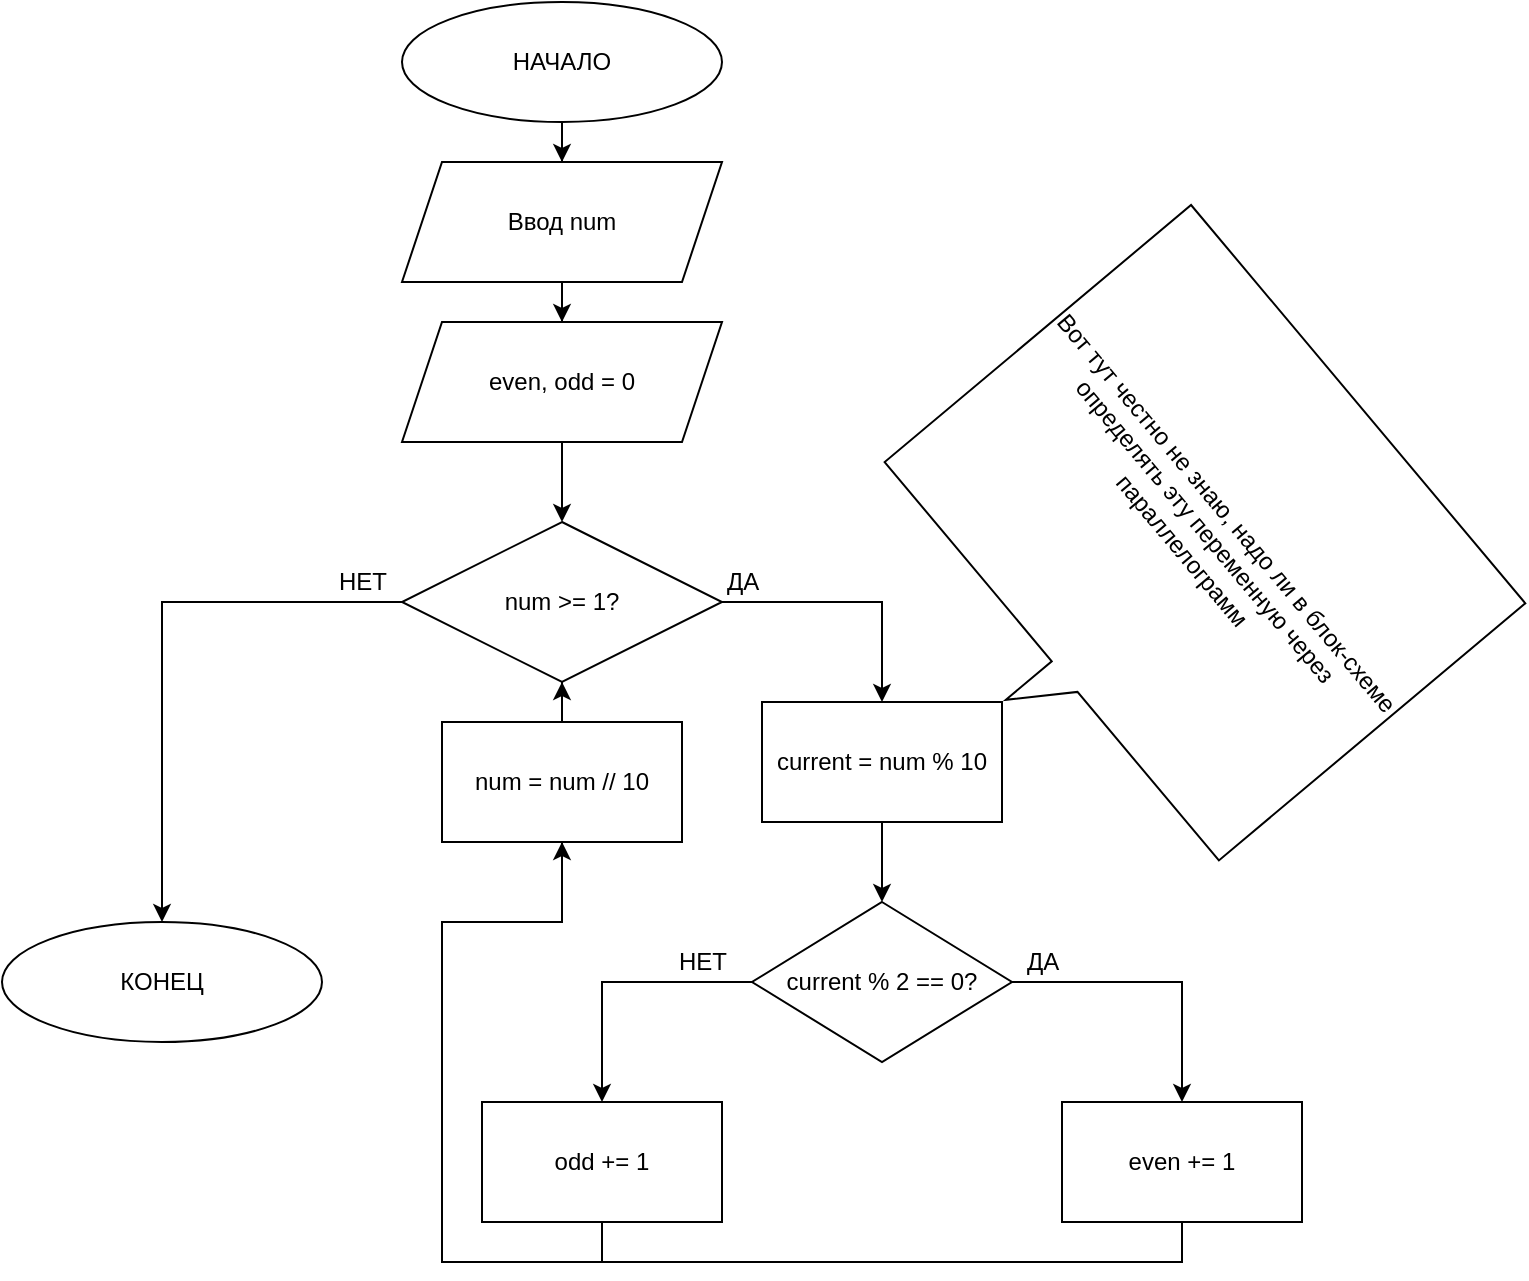 <mxfile version="14.6.6" type="github">
  <diagram id="fA6KEBX4gj32vOtzz922" name="Page-1">
    <mxGraphModel dx="1972" dy="638" grid="1" gridSize="10" guides="1" tooltips="1" connect="1" arrows="1" fold="1" page="1" pageScale="1" pageWidth="827" pageHeight="1169" math="0" shadow="0">
      <root>
        <mxCell id="0" />
        <mxCell id="1" parent="0" />
        <mxCell id="IV8FgZpogzXeF1_ALtwM-11" value="" style="edgeStyle=orthogonalEdgeStyle;rounded=0;orthogonalLoop=1;jettySize=auto;html=1;" edge="1" parent="1" source="IV8FgZpogzXeF1_ALtwM-1" target="IV8FgZpogzXeF1_ALtwM-3">
          <mxGeometry relative="1" as="geometry" />
        </mxCell>
        <mxCell id="IV8FgZpogzXeF1_ALtwM-1" value="НАЧАЛО" style="ellipse;whiteSpace=wrap;html=1;" vertex="1" parent="1">
          <mxGeometry x="160" y="20" width="160" height="60" as="geometry" />
        </mxCell>
        <mxCell id="IV8FgZpogzXeF1_ALtwM-2" value="КОНЕЦ" style="ellipse;whiteSpace=wrap;html=1;" vertex="1" parent="1">
          <mxGeometry x="-40" y="480" width="160" height="60" as="geometry" />
        </mxCell>
        <mxCell id="IV8FgZpogzXeF1_ALtwM-12" value="" style="edgeStyle=orthogonalEdgeStyle;rounded=0;orthogonalLoop=1;jettySize=auto;html=1;" edge="1" parent="1" source="IV8FgZpogzXeF1_ALtwM-3" target="IV8FgZpogzXeF1_ALtwM-4">
          <mxGeometry relative="1" as="geometry" />
        </mxCell>
        <mxCell id="IV8FgZpogzXeF1_ALtwM-3" value="Ввод num" style="shape=parallelogram;perimeter=parallelogramPerimeter;whiteSpace=wrap;html=1;fixedSize=1;" vertex="1" parent="1">
          <mxGeometry x="160" y="100" width="160" height="60" as="geometry" />
        </mxCell>
        <mxCell id="IV8FgZpogzXeF1_ALtwM-13" value="" style="edgeStyle=orthogonalEdgeStyle;rounded=0;orthogonalLoop=1;jettySize=auto;html=1;" edge="1" parent="1" source="IV8FgZpogzXeF1_ALtwM-4" target="IV8FgZpogzXeF1_ALtwM-5">
          <mxGeometry relative="1" as="geometry" />
        </mxCell>
        <mxCell id="IV8FgZpogzXeF1_ALtwM-4" value="even, odd = 0" style="shape=parallelogram;perimeter=parallelogramPerimeter;whiteSpace=wrap;html=1;fixedSize=1;" vertex="1" parent="1">
          <mxGeometry x="160" y="180" width="160" height="60" as="geometry" />
        </mxCell>
        <mxCell id="IV8FgZpogzXeF1_ALtwM-14" style="edgeStyle=orthogonalEdgeStyle;rounded=0;orthogonalLoop=1;jettySize=auto;html=1;exitX=1;exitY=0.5;exitDx=0;exitDy=0;entryX=0.5;entryY=0;entryDx=0;entryDy=0;" edge="1" parent="1" source="IV8FgZpogzXeF1_ALtwM-5" target="IV8FgZpogzXeF1_ALtwM-6">
          <mxGeometry relative="1" as="geometry" />
        </mxCell>
        <mxCell id="IV8FgZpogzXeF1_ALtwM-15" style="edgeStyle=orthogonalEdgeStyle;rounded=0;orthogonalLoop=1;jettySize=auto;html=1;exitX=0;exitY=0.5;exitDx=0;exitDy=0;entryX=0.5;entryY=0;entryDx=0;entryDy=0;" edge="1" parent="1" source="IV8FgZpogzXeF1_ALtwM-5" target="IV8FgZpogzXeF1_ALtwM-2">
          <mxGeometry relative="1" as="geometry">
            <mxPoint x="40" y="360" as="targetPoint" />
          </mxGeometry>
        </mxCell>
        <mxCell id="IV8FgZpogzXeF1_ALtwM-5" value="num &amp;gt;= 1?" style="rhombus;whiteSpace=wrap;html=1;" vertex="1" parent="1">
          <mxGeometry x="160" y="280" width="160" height="80" as="geometry" />
        </mxCell>
        <mxCell id="IV8FgZpogzXeF1_ALtwM-19" value="" style="edgeStyle=orthogonalEdgeStyle;rounded=0;orthogonalLoop=1;jettySize=auto;html=1;" edge="1" parent="1" source="IV8FgZpogzXeF1_ALtwM-6" target="IV8FgZpogzXeF1_ALtwM-7">
          <mxGeometry relative="1" as="geometry" />
        </mxCell>
        <mxCell id="IV8FgZpogzXeF1_ALtwM-6" value="current = num % 10" style="whiteSpace=wrap;html=1;" vertex="1" parent="1">
          <mxGeometry x="340" y="370" width="120" height="60" as="geometry" />
        </mxCell>
        <mxCell id="IV8FgZpogzXeF1_ALtwM-20" style="edgeStyle=orthogonalEdgeStyle;rounded=0;orthogonalLoop=1;jettySize=auto;html=1;exitX=0;exitY=0.5;exitDx=0;exitDy=0;entryX=0.5;entryY=0;entryDx=0;entryDy=0;" edge="1" parent="1" source="IV8FgZpogzXeF1_ALtwM-7" target="IV8FgZpogzXeF1_ALtwM-9">
          <mxGeometry relative="1" as="geometry" />
        </mxCell>
        <mxCell id="IV8FgZpogzXeF1_ALtwM-21" style="edgeStyle=orthogonalEdgeStyle;rounded=0;orthogonalLoop=1;jettySize=auto;html=1;exitX=1;exitY=0.5;exitDx=0;exitDy=0;entryX=0.5;entryY=0;entryDx=0;entryDy=0;" edge="1" parent="1" source="IV8FgZpogzXeF1_ALtwM-7" target="IV8FgZpogzXeF1_ALtwM-8">
          <mxGeometry relative="1" as="geometry" />
        </mxCell>
        <mxCell id="IV8FgZpogzXeF1_ALtwM-7" value="current % 2 == 0?" style="rhombus;whiteSpace=wrap;html=1;" vertex="1" parent="1">
          <mxGeometry x="335" y="470" width="130" height="80" as="geometry" />
        </mxCell>
        <mxCell id="IV8FgZpogzXeF1_ALtwM-25" style="edgeStyle=orthogonalEdgeStyle;rounded=0;orthogonalLoop=1;jettySize=auto;html=1;exitX=0.5;exitY=1;exitDx=0;exitDy=0;" edge="1" parent="1" source="IV8FgZpogzXeF1_ALtwM-8">
          <mxGeometry relative="1" as="geometry">
            <mxPoint x="240" y="430" as="targetPoint" />
            <Array as="points">
              <mxPoint x="550" y="650" />
              <mxPoint x="180" y="650" />
              <mxPoint x="180" y="480" />
              <mxPoint x="240" y="480" />
            </Array>
          </mxGeometry>
        </mxCell>
        <mxCell id="IV8FgZpogzXeF1_ALtwM-8" value="even += 1" style="whiteSpace=wrap;html=1;" vertex="1" parent="1">
          <mxGeometry x="490" y="570" width="120" height="60" as="geometry" />
        </mxCell>
        <mxCell id="IV8FgZpogzXeF1_ALtwM-24" style="edgeStyle=orthogonalEdgeStyle;rounded=0;orthogonalLoop=1;jettySize=auto;html=1;exitX=0.5;exitY=1;exitDx=0;exitDy=0;" edge="1" parent="1" source="IV8FgZpogzXeF1_ALtwM-9">
          <mxGeometry relative="1" as="geometry">
            <mxPoint x="240" y="440" as="targetPoint" />
            <Array as="points">
              <mxPoint x="260" y="650" />
              <mxPoint x="180" y="650" />
              <mxPoint x="180" y="480" />
              <mxPoint x="240" y="480" />
            </Array>
          </mxGeometry>
        </mxCell>
        <mxCell id="IV8FgZpogzXeF1_ALtwM-9" value="odd += 1" style="whiteSpace=wrap;html=1;" vertex="1" parent="1">
          <mxGeometry x="200" y="570" width="120" height="60" as="geometry" />
        </mxCell>
        <mxCell id="IV8FgZpogzXeF1_ALtwM-17" value="НЕТ" style="text;html=1;align=center;verticalAlign=middle;resizable=0;points=[];autosize=1;strokeColor=none;" vertex="1" parent="1">
          <mxGeometry x="120" y="300" width="40" height="20" as="geometry" />
        </mxCell>
        <mxCell id="IV8FgZpogzXeF1_ALtwM-18" value="ДА" style="text;html=1;align=center;verticalAlign=middle;resizable=0;points=[];autosize=1;strokeColor=none;" vertex="1" parent="1">
          <mxGeometry x="315" y="300" width="30" height="20" as="geometry" />
        </mxCell>
        <mxCell id="IV8FgZpogzXeF1_ALtwM-22" value="ДА" style="text;html=1;align=center;verticalAlign=middle;resizable=0;points=[];autosize=1;strokeColor=none;" vertex="1" parent="1">
          <mxGeometry x="465" y="490" width="30" height="20" as="geometry" />
        </mxCell>
        <mxCell id="IV8FgZpogzXeF1_ALtwM-23" value="НЕТ" style="text;html=1;align=center;verticalAlign=middle;resizable=0;points=[];autosize=1;strokeColor=none;" vertex="1" parent="1">
          <mxGeometry x="290" y="490" width="40" height="20" as="geometry" />
        </mxCell>
        <mxCell id="IV8FgZpogzXeF1_ALtwM-26" value="Вот тут честно не знаю, надо ли в блок-схеме определять эту переменную через параллелограмм" style="shape=callout;whiteSpace=wrap;html=1;perimeter=calloutPerimeter;rotation=50;" vertex="1" parent="1">
          <mxGeometry x="420" y="180" width="260" height="230" as="geometry" />
        </mxCell>
        <mxCell id="IV8FgZpogzXeF1_ALtwM-28" value="" style="edgeStyle=orthogonalEdgeStyle;rounded=0;orthogonalLoop=1;jettySize=auto;html=1;" edge="1" parent="1" source="IV8FgZpogzXeF1_ALtwM-27" target="IV8FgZpogzXeF1_ALtwM-5">
          <mxGeometry relative="1" as="geometry" />
        </mxCell>
        <mxCell id="IV8FgZpogzXeF1_ALtwM-27" value="num = num // 10" style="whiteSpace=wrap;html=1;" vertex="1" parent="1">
          <mxGeometry x="180" y="380" width="120" height="60" as="geometry" />
        </mxCell>
      </root>
    </mxGraphModel>
  </diagram>
</mxfile>
